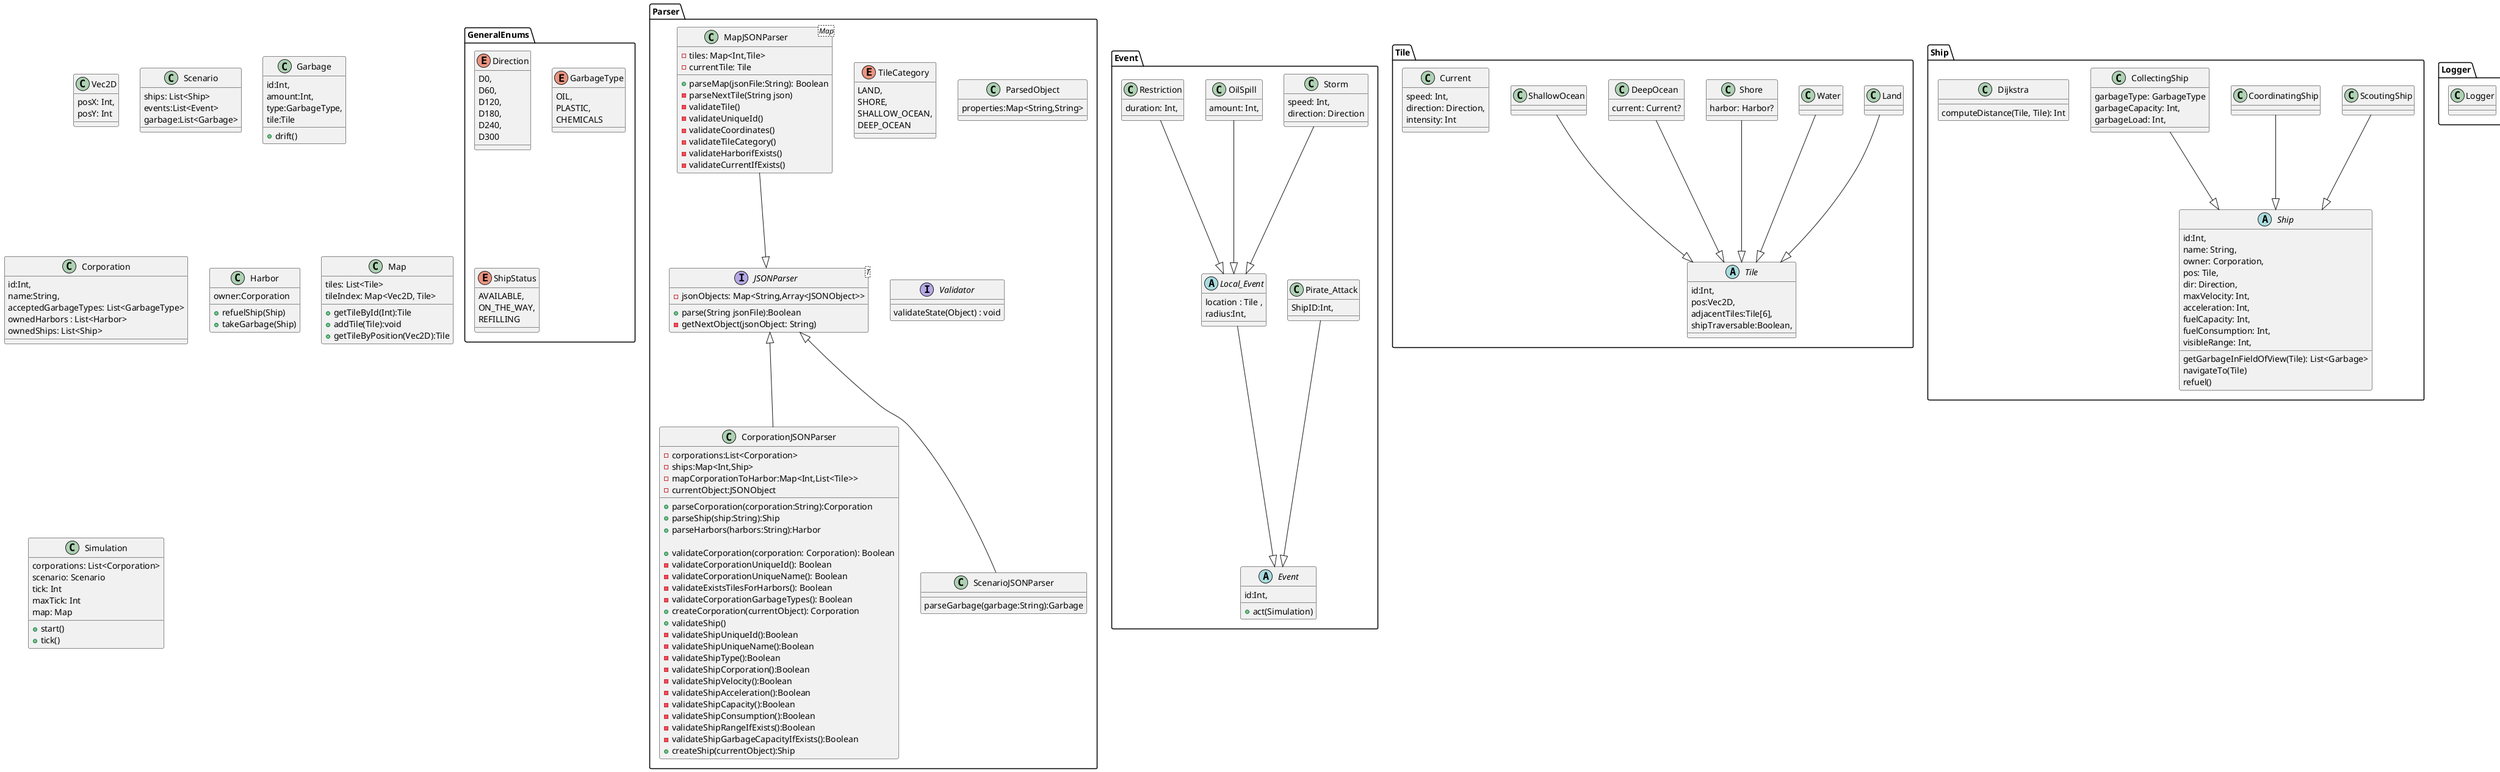 @startuml
'General
package GeneralEnums{
  enum Direction{
    D0,
    D60,
    D120,
    D180,
    D240,
    D300
  }
  enum GarbageType{
    OIL,
    PLASTIC,
    CHEMICALS
  }

  enum ShipStatus{
  AVAILABLE,
  ON_THE_WAY,
  REFILLING
  }
  }
   class Vec2D{
    posX: Int,
    posY: Int
  }


class Scenario{
        ships: List<Ship>
        events:List<Event>
        garbage:List<Garbage>
}

class Garbage {
id:Int,
amount:Int,
type:GarbageType,
tile:Tile
+drift()
}

  class Corporation {
    id:Int,
    name:String,
    acceptedGarbageTypes: List<GarbageType>
    ownedHarbors : List<Harbor>
    ownedShips: List<Ship>

  }

  class Harbor {
           owner:Corporation
           +refuelShip(Ship)
           +takeGarbage(Ship)
  }

  class Map {
    tiles: List<Tile>
    tileIndex: Map<Vec2D, Tile>

    +getTileById(Int):Tile
    +addTile(Tile):void
    +getTileByPosition(Vec2D):Tile
  }


    class Simulation {
        corporations: List<Corporation>
        scenario: Scenario
        tick: Int
        maxTick: Int
        map: Map

        +start()
        +tick()
    }
    package Event{
    abstract class Event {
    id:Int,
    +act(Simulation)
    }
     Pirate_Attack --|> Event
    class Pirate_Attack {
    ShipID:Int,
    }
    Local_Event --|> Event
    abstract class Local_Event {
    location : Tile ,
     radius:Int,
    }
    Storm --|> Local_Event
    class Storm {
    speed: Int,
    direction: Direction
    }
    OilSpill --|> Local_Event
    class OilSpill {
    amount: Int,
    }
    Restriction --|> Local_Event
    class Restriction {
    duration: Int,
    }
    }



package Parser{

   enum TileCategory{
    LAND,
    SHORE,
    SHALLOW_OCEAN,
    DEEP_OCEAN
   }
   class ParsedObject{
   properties:Map<String,String>

   }
  interface Validator {
    ' Throws an exception if the object is not valid
    validateState(Object) : void
  }
    interface JSONParser<T>{
    -jsonObjects: Map<String,Array<JSONObject>>
    +parse(String jsonFile):Boolean
    -getNextObject(jsonObject: String)
    }
    MapJSONParser --|> JSONParser
    class MapJSONParser<Map>{
    -tiles: Map<Int,Tile>
    -currentTile: Tile
    +parseMap(jsonFile:String): Boolean
    -parseNextTile(String json)
    -validateTile()
    -validateUniqueId()
    -validateCoordinates()
    -validateTileCategory()
    -validateHarborifExists()
    -validateCurrentIfExists()

    }

    class CorporationJSONParser{
     - corporations:List<Corporation>
     - ships:Map<Int,Ship>
     - mapCorporationToHarbor:Map<Int,List<Tile>>
     - currentObject:JSONObject
     + parseCorporation(corporation:String):Corporation
     + parseShip(ship:String):Ship
     + parseHarbors(harbors:String):Harbor

     + validateCorporation(corporation: Corporation): Boolean
     - validateCorporationUniqueId(): Boolean
     - validateCorporationUniqueName(): Boolean
     - validateExistsTilesForHarbors(): Boolean
     - validateCorporationGarbageTypes(): Boolean
     + createCorporation(currentObject): Corporation
     + validateShip()
     - validateShipUniqueId():Boolean
     - validateShipUniqueName():Boolean
     - validateShipType():Boolean
     - validateShipCorporation():Boolean
     - validateShipVelocity():Boolean
     - validateShipAcceleration():Boolean
     - validateShipCapacity():Boolean
     - validateShipConsumption():Boolean
     - validateShipRangeIfExists():Boolean
     - validateShipGarbageCapacityIfExists():Boolean
     + createShip(currentObject):Ship
    }

        class ScenarioJSONParser{
          parseGarbage(garbage:String):Garbage
        }
        JSONParser <|-- CorporationJSONParser
        JSONParser <|-- ScenarioJSONParser
        }
'Tiles

package Tile{
abstract class Tile{
    id:Int,
    pos:Vec2D,
    adjacentTiles:Tile[6],
    shipTraversable:Boolean,
}

Land --|> Tile
Water --|> Tile

Shore --|> Tile
DeepOcean --|> Tile
ShallowOcean --|> Tile

class Current{
    speed: Int,
    direction: Direction,
    intensity: Int
}
class Land{
}
class Shore{
harbor: Harbor?
}
class ShallowOcean{}
class DeepOcean{
current: Current?
}

}
'Ships
package Ship{
abstract class Ship {
    id:Int,
    name: String,
    owner: Corporation,
    pos: Tile,
    dir: Direction,
    maxVelocity: Int,
    acceleration: Int,
    fuelCapacity: Int,
    fuelConsumption: Int,
    visibleRange: Int,

    getGarbageInFieldOfView(Tile): List<Garbage>
    navigateTo(Tile)
    refuel()
}

ScoutingShip --|> Ship
CoordinatingShip --|> Ship
CollectingShip --|> Ship

class ScoutingShip{
}
class CoordinatingShip{
}
class CollectingShip{
garbageType: GarbageType
garbageCapacity: Int,
garbageLoad: Int,
}
class Dijkstra{
  computeDistance(Tile, Tile): Int
}
}
package Logger{
class Logger{


}
}
@enduml